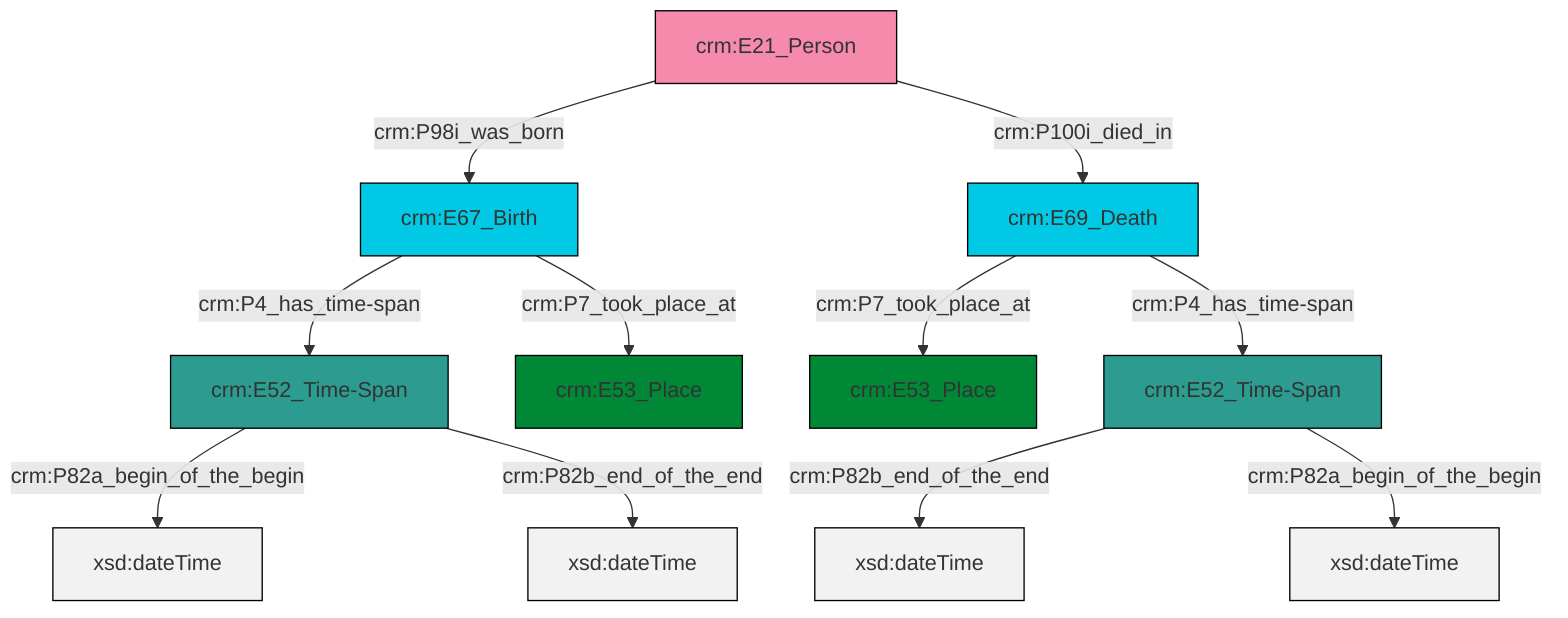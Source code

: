 graph TD
classDef Literal fill:#f2f2f2,stroke:#000000;
classDef CRM_Entity fill:#FFFFFF,stroke:#000000;
classDef Temporal_Entity fill:#00C9E6, stroke:#000000;
classDef Type fill:#E18312, stroke:#000000;
classDef Time-Span fill:#2C9C91, stroke:#000000;
classDef Appellation fill:#FFEB7F, stroke:#000000;
classDef Place fill:#008836, stroke:#000000;
classDef Persistent_Item fill:#B266B2, stroke:#000000;
classDef Conceptual_Object fill:#FFD700, stroke:#000000;
classDef Physical_Thing fill:#D2B48C, stroke:#000000;
classDef Actor fill:#f58aad, stroke:#000000;
classDef PC_Classes fill:#4ce600, stroke:#000000;
classDef Multi fill:#cccccc,stroke:#000000;

0["crm:E21_Person"]:::Actor -->|crm:P98i_was_born| 1["crm:E67_Birth"]:::Temporal_Entity
1["crm:E67_Birth"]:::Temporal_Entity -->|crm:P4_has_time-span| 2["crm:E52_Time-Span"]:::Time-Span
2["crm:E52_Time-Span"]:::Time-Span -->|crm:P82a_begin_of_the_begin| 3[xsd:dateTime]:::Literal
2["crm:E52_Time-Span"]:::Time-Span -->|crm:P82b_end_of_the_end| 6[xsd:dateTime]:::Literal
7["crm:E52_Time-Span"]:::Time-Span -->|crm:P82b_end_of_the_end| 9[xsd:dateTime]:::Literal
4["crm:E69_Death"]:::Temporal_Entity -->|crm:P7_took_place_at| 10["crm:E53_Place"]:::Place
4["crm:E69_Death"]:::Temporal_Entity -->|crm:P4_has_time-span| 7["crm:E52_Time-Span"]:::Time-Span
0["crm:E21_Person"]:::Actor -->|crm:P100i_died_in| 4["crm:E69_Death"]:::Temporal_Entity
1["crm:E67_Birth"]:::Temporal_Entity -->|crm:P7_took_place_at| 14["crm:E53_Place"]:::Place
7["crm:E52_Time-Span"]:::Time-Span -->|crm:P82a_begin_of_the_begin| 16[xsd:dateTime]:::Literal
